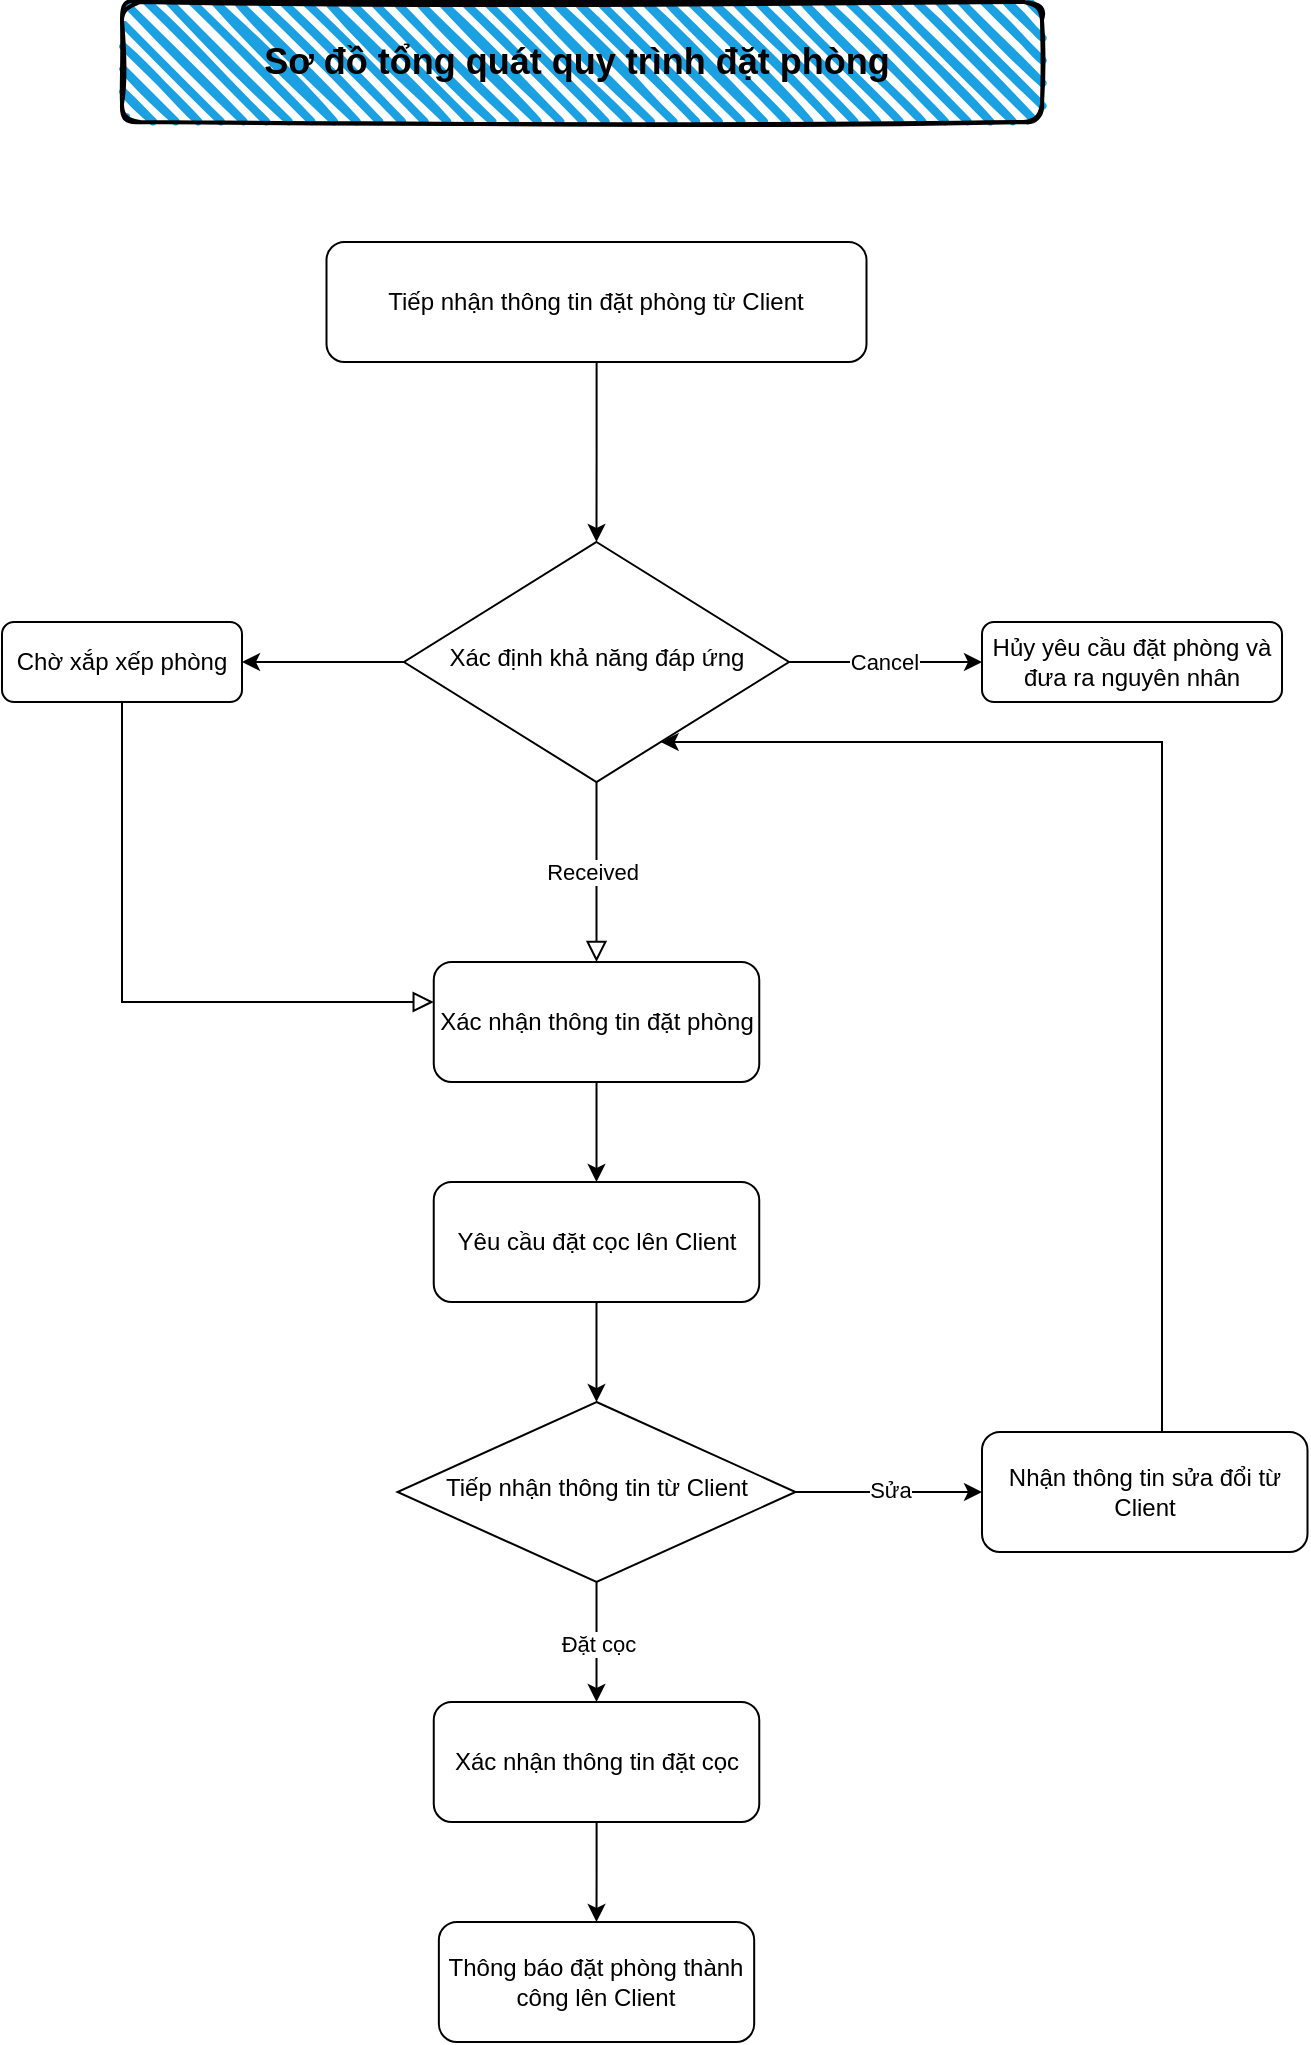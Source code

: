 <mxfile version="24.2.2" type="github">
  <diagram id="C5RBs43oDa-KdzZeNtuy" name="Page-1">
    <mxGraphModel dx="780" dy="1943" grid="1" gridSize="10" guides="1" tooltips="1" connect="1" arrows="1" fold="1" page="1" pageScale="1" pageWidth="827" pageHeight="1169" math="0" shadow="0">
      <root>
        <mxCell id="WIyWlLk6GJQsqaUBKTNV-0" />
        <mxCell id="WIyWlLk6GJQsqaUBKTNV-1" parent="WIyWlLk6GJQsqaUBKTNV-0" />
        <mxCell id="TwX72_gqQwuM432TqZ6r-29" style="edgeStyle=orthogonalEdgeStyle;rounded=0;orthogonalLoop=1;jettySize=auto;html=1;" edge="1" parent="WIyWlLk6GJQsqaUBKTNV-1" source="WIyWlLk6GJQsqaUBKTNV-3" target="WIyWlLk6GJQsqaUBKTNV-6">
          <mxGeometry relative="1" as="geometry" />
        </mxCell>
        <mxCell id="WIyWlLk6GJQsqaUBKTNV-3" value="Tiếp nhận thông tin đặt phòng từ Client" style="rounded=1;whiteSpace=wrap;html=1;fontSize=12;glass=0;strokeWidth=1;shadow=0;" parent="WIyWlLk6GJQsqaUBKTNV-1" vertex="1">
          <mxGeometry x="182.25" y="70" width="270" height="60" as="geometry" />
        </mxCell>
        <mxCell id="WIyWlLk6GJQsqaUBKTNV-4" value="" style="rounded=0;html=1;jettySize=auto;orthogonalLoop=1;fontSize=11;endArrow=block;endFill=0;endSize=8;strokeWidth=1;shadow=0;labelBackgroundColor=none;edgeStyle=orthogonalEdgeStyle;exitX=0.5;exitY=1;exitDx=0;exitDy=0;" parent="WIyWlLk6GJQsqaUBKTNV-1" source="WIyWlLk6GJQsqaUBKTNV-6" target="TwX72_gqQwuM432TqZ6r-6" edge="1">
          <mxGeometry x="0.111" y="43" relative="1" as="geometry">
            <mxPoint as="offset" />
            <mxPoint x="97.5" y="520" as="targetPoint" />
          </mxGeometry>
        </mxCell>
        <mxCell id="TwX72_gqQwuM432TqZ6r-33" value="Received" style="edgeLabel;html=1;align=center;verticalAlign=middle;resizable=0;points=[];" vertex="1" connectable="0" parent="WIyWlLk6GJQsqaUBKTNV-4">
          <mxGeometry y="-3" relative="1" as="geometry">
            <mxPoint as="offset" />
          </mxGeometry>
        </mxCell>
        <mxCell id="TwX72_gqQwuM432TqZ6r-30" style="edgeStyle=orthogonalEdgeStyle;rounded=0;orthogonalLoop=1;jettySize=auto;html=1;" edge="1" parent="WIyWlLk6GJQsqaUBKTNV-1" source="WIyWlLk6GJQsqaUBKTNV-6" target="WIyWlLk6GJQsqaUBKTNV-7">
          <mxGeometry relative="1" as="geometry" />
        </mxCell>
        <mxCell id="TwX72_gqQwuM432TqZ6r-34" value="Cancel" style="edgeLabel;html=1;align=center;verticalAlign=middle;resizable=0;points=[];" vertex="1" connectable="0" parent="TwX72_gqQwuM432TqZ6r-30">
          <mxGeometry x="-0.036" relative="1" as="geometry">
            <mxPoint x="1" as="offset" />
          </mxGeometry>
        </mxCell>
        <mxCell id="TwX72_gqQwuM432TqZ6r-31" style="edgeStyle=orthogonalEdgeStyle;rounded=0;orthogonalLoop=1;jettySize=auto;html=1;entryX=1;entryY=0.5;entryDx=0;entryDy=0;" edge="1" parent="WIyWlLk6GJQsqaUBKTNV-1" source="WIyWlLk6GJQsqaUBKTNV-6" target="TwX72_gqQwuM432TqZ6r-11">
          <mxGeometry relative="1" as="geometry" />
        </mxCell>
        <mxCell id="WIyWlLk6GJQsqaUBKTNV-6" value="Xác định khả năng đáp ứng" style="rhombus;whiteSpace=wrap;html=1;shadow=0;fontFamily=Helvetica;fontSize=12;align=center;strokeWidth=1;spacing=6;spacingTop=-4;" parent="WIyWlLk6GJQsqaUBKTNV-1" vertex="1">
          <mxGeometry x="221" y="220" width="192.5" height="120" as="geometry" />
        </mxCell>
        <mxCell id="WIyWlLk6GJQsqaUBKTNV-7" value="Hủy yêu cầu đặt phòng và đưa ra nguyên nhân" style="rounded=1;whiteSpace=wrap;html=1;fontSize=12;glass=0;strokeWidth=1;shadow=0;" parent="WIyWlLk6GJQsqaUBKTNV-1" vertex="1">
          <mxGeometry x="510" y="260" width="150" height="40" as="geometry" />
        </mxCell>
        <mxCell id="TwX72_gqQwuM432TqZ6r-22" style="edgeStyle=orthogonalEdgeStyle;rounded=0;orthogonalLoop=1;jettySize=auto;html=1;" edge="1" parent="WIyWlLk6GJQsqaUBKTNV-1" source="TwX72_gqQwuM432TqZ6r-6" target="TwX72_gqQwuM432TqZ6r-13">
          <mxGeometry relative="1" as="geometry" />
        </mxCell>
        <mxCell id="TwX72_gqQwuM432TqZ6r-6" value="Xác nhận thông tin đặt phòng" style="rounded=1;whiteSpace=wrap;html=1;" vertex="1" parent="WIyWlLk6GJQsqaUBKTNV-1">
          <mxGeometry x="235.88" y="430" width="162.75" height="60" as="geometry" />
        </mxCell>
        <mxCell id="TwX72_gqQwuM432TqZ6r-8" value="&lt;font style=&quot;font-size: 18px;&quot;&gt;&lt;b style=&quot;&quot;&gt;Sơ đồ tổng quát quy trình đặt phòng&amp;nbsp;&lt;/b&gt;&lt;/font&gt;" style="rounded=1;whiteSpace=wrap;html=1;strokeWidth=2;fillWeight=4;hachureGap=8;hachureAngle=45;fillColor=#1ba1e2;sketch=1;" vertex="1" parent="WIyWlLk6GJQsqaUBKTNV-1">
          <mxGeometry x="80" y="-50" width="460" height="60" as="geometry" />
        </mxCell>
        <mxCell id="TwX72_gqQwuM432TqZ6r-11" value="Chờ xắp xếp phòng" style="rounded=1;whiteSpace=wrap;html=1;fontSize=12;glass=0;strokeWidth=1;shadow=0;" vertex="1" parent="WIyWlLk6GJQsqaUBKTNV-1">
          <mxGeometry x="20" y="260" width="120" height="40" as="geometry" />
        </mxCell>
        <mxCell id="TwX72_gqQwuM432TqZ6r-12" value="" style="rounded=0;html=1;jettySize=auto;orthogonalLoop=1;fontSize=11;endArrow=block;endFill=0;endSize=8;strokeWidth=1;shadow=0;labelBackgroundColor=none;edgeStyle=orthogonalEdgeStyle;" edge="1" parent="WIyWlLk6GJQsqaUBKTNV-1" source="TwX72_gqQwuM432TqZ6r-11" target="TwX72_gqQwuM432TqZ6r-6">
          <mxGeometry x="0.1" y="20" relative="1" as="geometry">
            <mxPoint as="offset" />
            <mxPoint x="191" y="449.5" as="sourcePoint" />
            <mxPoint x="130" y="420" as="targetPoint" />
            <Array as="points">
              <mxPoint x="80" y="450" />
            </Array>
          </mxGeometry>
        </mxCell>
        <mxCell id="TwX72_gqQwuM432TqZ6r-23" style="edgeStyle=orthogonalEdgeStyle;rounded=0;orthogonalLoop=1;jettySize=auto;html=1;" edge="1" parent="WIyWlLk6GJQsqaUBKTNV-1" source="TwX72_gqQwuM432TqZ6r-13" target="TwX72_gqQwuM432TqZ6r-16">
          <mxGeometry relative="1" as="geometry" />
        </mxCell>
        <mxCell id="TwX72_gqQwuM432TqZ6r-13" value="Yêu cầu đặt cọc lên Client" style="rounded=1;whiteSpace=wrap;html=1;" vertex="1" parent="WIyWlLk6GJQsqaUBKTNV-1">
          <mxGeometry x="235.87" y="540" width="162.75" height="60" as="geometry" />
        </mxCell>
        <mxCell id="TwX72_gqQwuM432TqZ6r-37" value="" style="edgeStyle=orthogonalEdgeStyle;rounded=0;orthogonalLoop=1;jettySize=auto;html=1;" edge="1" parent="WIyWlLk6GJQsqaUBKTNV-1" source="TwX72_gqQwuM432TqZ6r-15" target="TwX72_gqQwuM432TqZ6r-36">
          <mxGeometry relative="1" as="geometry" />
        </mxCell>
        <mxCell id="TwX72_gqQwuM432TqZ6r-15" value="Xác nhận thông tin đặt cọc" style="rounded=1;whiteSpace=wrap;html=1;" vertex="1" parent="WIyWlLk6GJQsqaUBKTNV-1">
          <mxGeometry x="235.88" y="800" width="162.75" height="60" as="geometry" />
        </mxCell>
        <mxCell id="TwX72_gqQwuM432TqZ6r-24" style="edgeStyle=orthogonalEdgeStyle;rounded=0;orthogonalLoop=1;jettySize=auto;html=1;" edge="1" parent="WIyWlLk6GJQsqaUBKTNV-1" source="TwX72_gqQwuM432TqZ6r-16" target="TwX72_gqQwuM432TqZ6r-15">
          <mxGeometry relative="1" as="geometry" />
        </mxCell>
        <mxCell id="TwX72_gqQwuM432TqZ6r-25" value="Đặt cọc" style="edgeLabel;html=1;align=center;verticalAlign=middle;resizable=0;points=[];" vertex="1" connectable="0" parent="TwX72_gqQwuM432TqZ6r-24">
          <mxGeometry x="-0.156" y="2" relative="1" as="geometry">
            <mxPoint x="-2" y="5" as="offset" />
          </mxGeometry>
        </mxCell>
        <mxCell id="TwX72_gqQwuM432TqZ6r-27" style="edgeStyle=orthogonalEdgeStyle;rounded=0;orthogonalLoop=1;jettySize=auto;html=1;" edge="1" parent="WIyWlLk6GJQsqaUBKTNV-1" source="TwX72_gqQwuM432TqZ6r-16" target="TwX72_gqQwuM432TqZ6r-26">
          <mxGeometry relative="1" as="geometry" />
        </mxCell>
        <mxCell id="TwX72_gqQwuM432TqZ6r-32" value="Sửa" style="edgeLabel;html=1;align=center;verticalAlign=middle;resizable=0;points=[];" vertex="1" connectable="0" parent="TwX72_gqQwuM432TqZ6r-27">
          <mxGeometry x="0.013" y="1" relative="1" as="geometry">
            <mxPoint as="offset" />
          </mxGeometry>
        </mxCell>
        <mxCell id="TwX72_gqQwuM432TqZ6r-16" value="&lt;font style=&quot;font-size: 12px;&quot;&gt;Tiếp nhận thông tin&amp;nbsp;từ Client&lt;/font&gt;" style="rhombus;whiteSpace=wrap;html=1;shadow=0;fontFamily=Helvetica;fontSize=12;align=center;strokeWidth=1;spacing=6;spacingTop=-4;" vertex="1" parent="WIyWlLk6GJQsqaUBKTNV-1">
          <mxGeometry x="217.76" y="650" width="199" height="90" as="geometry" />
        </mxCell>
        <mxCell id="TwX72_gqQwuM432TqZ6r-26" value="Nhận thông tin sửa đổi từ Client" style="rounded=1;whiteSpace=wrap;html=1;" vertex="1" parent="WIyWlLk6GJQsqaUBKTNV-1">
          <mxGeometry x="510" y="665" width="162.75" height="60" as="geometry" />
        </mxCell>
        <mxCell id="TwX72_gqQwuM432TqZ6r-28" style="edgeStyle=orthogonalEdgeStyle;rounded=0;orthogonalLoop=1;jettySize=auto;html=1;" edge="1" parent="WIyWlLk6GJQsqaUBKTNV-1" source="TwX72_gqQwuM432TqZ6r-26" target="WIyWlLk6GJQsqaUBKTNV-6">
          <mxGeometry relative="1" as="geometry">
            <mxPoint x="595" y="673.04" as="sourcePoint" />
            <mxPoint x="510.01" y="280.0" as="targetPoint" />
            <Array as="points">
              <mxPoint x="600" y="320" />
            </Array>
          </mxGeometry>
        </mxCell>
        <mxCell id="TwX72_gqQwuM432TqZ6r-36" value="Thông báo đặt phòng thành công lên Client" style="whiteSpace=wrap;html=1;rounded=1;" vertex="1" parent="WIyWlLk6GJQsqaUBKTNV-1">
          <mxGeometry x="238.43" y="910" width="157.66" height="60" as="geometry" />
        </mxCell>
      </root>
    </mxGraphModel>
  </diagram>
</mxfile>
